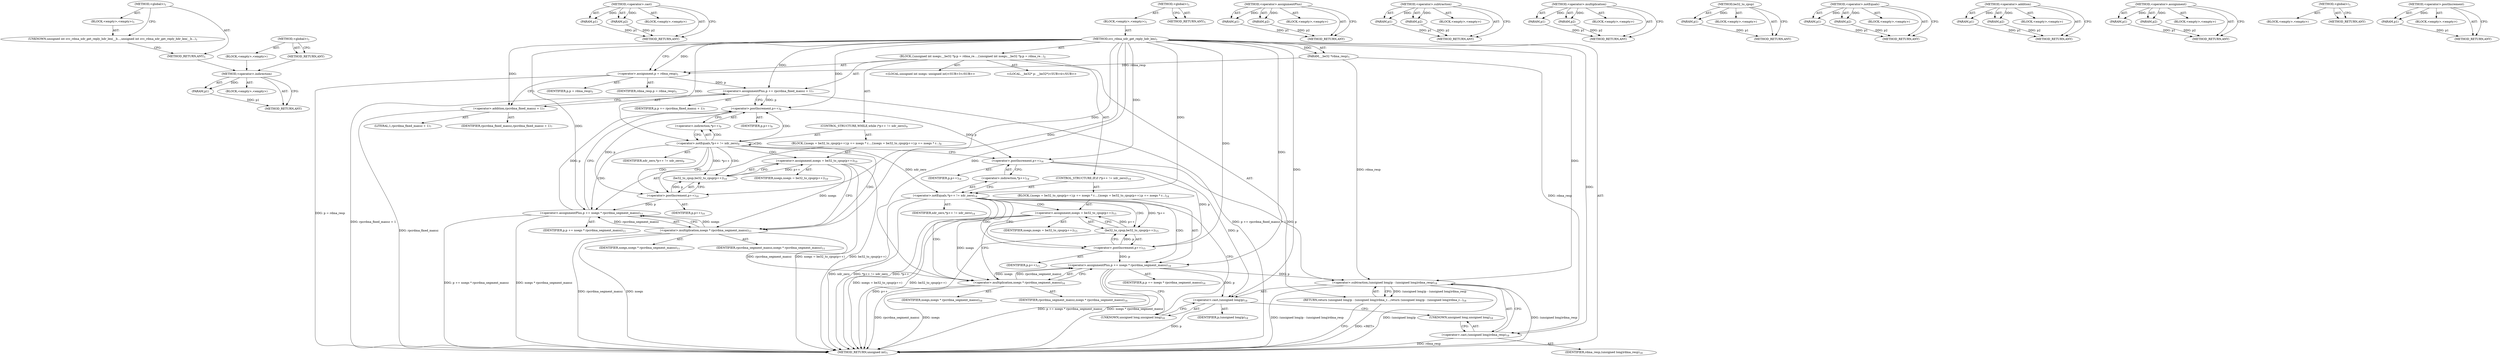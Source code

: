 digraph "&lt;global&gt;" {
vulnerable_104 [label=<(METHOD,&lt;operator&gt;.indirection)>];
vulnerable_105 [label=<(PARAM,p1)>];
vulnerable_106 [label=<(BLOCK,&lt;empty&gt;,&lt;empty&gt;)>];
vulnerable_107 [label=<(METHOD_RETURN,ANY)>];
vulnerable_126 [label=<(METHOD,&lt;operator&gt;.cast)>];
vulnerable_127 [label=<(PARAM,p1)>];
vulnerable_128 [label=<(PARAM,p2)>];
vulnerable_129 [label=<(BLOCK,&lt;empty&gt;,&lt;empty&gt;)>];
vulnerable_130 [label=<(METHOD_RETURN,ANY)>];
vulnerable_6 [label=<(METHOD,&lt;global&gt;)<SUB>1</SUB>>];
vulnerable_7 [label=<(BLOCK,&lt;empty&gt;,&lt;empty&gt;)<SUB>1</SUB>>];
vulnerable_8 [label=<(METHOD,svc_rdma_xdr_get_reply_hdr_len)<SUB>1</SUB>>];
vulnerable_9 [label=<(PARAM,__be32 *rdma_resp)<SUB>1</SUB>>];
vulnerable_10 [label=<(BLOCK,{
	unsigned int nsegs;
	__be32 *p;
	p = rdma_re...,{
	unsigned int nsegs;
	__be32 *p;
	p = rdma_re...)<SUB>2</SUB>>];
vulnerable_11 [label="<(LOCAL,unsigned int nsegs: unsigned int)<SUB>3</SUB>>"];
vulnerable_12 [label="<(LOCAL,__be32* p: __be32*)<SUB>4</SUB>>"];
vulnerable_13 [label=<(&lt;operator&gt;.assignment,p = rdma_resp)<SUB>5</SUB>>];
vulnerable_14 [label=<(IDENTIFIER,p,p = rdma_resp)<SUB>5</SUB>>];
vulnerable_15 [label=<(IDENTIFIER,rdma_resp,p = rdma_resp)<SUB>5</SUB>>];
vulnerable_16 [label=<(&lt;operator&gt;.assignmentPlus,p += rpcrdma_fixed_maxsz + 1)<SUB>7</SUB>>];
vulnerable_17 [label=<(IDENTIFIER,p,p += rpcrdma_fixed_maxsz + 1)<SUB>7</SUB>>];
vulnerable_18 [label=<(&lt;operator&gt;.addition,rpcrdma_fixed_maxsz + 1)<SUB>7</SUB>>];
vulnerable_19 [label=<(IDENTIFIER,rpcrdma_fixed_maxsz,rpcrdma_fixed_maxsz + 1)<SUB>7</SUB>>];
vulnerable_20 [label=<(LITERAL,1,rpcrdma_fixed_maxsz + 1)<SUB>7</SUB>>];
vulnerable_21 [label=<(CONTROL_STRUCTURE,WHILE,while (*p++ != xdr_zero))<SUB>9</SUB>>];
vulnerable_22 [label=<(&lt;operator&gt;.notEquals,*p++ != xdr_zero)<SUB>9</SUB>>];
vulnerable_23 [label=<(&lt;operator&gt;.indirection,*p++)<SUB>9</SUB>>];
vulnerable_24 [label=<(&lt;operator&gt;.postIncrement,p++)<SUB>9</SUB>>];
vulnerable_25 [label=<(IDENTIFIER,p,p++)<SUB>9</SUB>>];
vulnerable_26 [label=<(IDENTIFIER,xdr_zero,*p++ != xdr_zero)<SUB>9</SUB>>];
vulnerable_27 [label=<(BLOCK,{
		nsegs = be32_to_cpup(p++);
		p += nsegs * r...,{
		nsegs = be32_to_cpup(p++);
		p += nsegs * r...)<SUB>9</SUB>>];
vulnerable_28 [label=<(&lt;operator&gt;.assignment,nsegs = be32_to_cpup(p++))<SUB>10</SUB>>];
vulnerable_29 [label=<(IDENTIFIER,nsegs,nsegs = be32_to_cpup(p++))<SUB>10</SUB>>];
vulnerable_30 [label=<(be32_to_cpup,be32_to_cpup(p++))<SUB>10</SUB>>];
vulnerable_31 [label=<(&lt;operator&gt;.postIncrement,p++)<SUB>10</SUB>>];
vulnerable_32 [label=<(IDENTIFIER,p,p++)<SUB>10</SUB>>];
vulnerable_33 [label=<(&lt;operator&gt;.assignmentPlus,p += nsegs * rpcrdma_segment_maxsz)<SUB>11</SUB>>];
vulnerable_34 [label=<(IDENTIFIER,p,p += nsegs * rpcrdma_segment_maxsz)<SUB>11</SUB>>];
vulnerable_35 [label=<(&lt;operator&gt;.multiplication,nsegs * rpcrdma_segment_maxsz)<SUB>11</SUB>>];
vulnerable_36 [label=<(IDENTIFIER,nsegs,nsegs * rpcrdma_segment_maxsz)<SUB>11</SUB>>];
vulnerable_37 [label=<(IDENTIFIER,rpcrdma_segment_maxsz,nsegs * rpcrdma_segment_maxsz)<SUB>11</SUB>>];
vulnerable_38 [label=<(CONTROL_STRUCTURE,IF,if (*p++ != xdr_zero))<SUB>14</SUB>>];
vulnerable_39 [label=<(&lt;operator&gt;.notEquals,*p++ != xdr_zero)<SUB>14</SUB>>];
vulnerable_40 [label=<(&lt;operator&gt;.indirection,*p++)<SUB>14</SUB>>];
vulnerable_41 [label=<(&lt;operator&gt;.postIncrement,p++)<SUB>14</SUB>>];
vulnerable_42 [label=<(IDENTIFIER,p,p++)<SUB>14</SUB>>];
vulnerable_43 [label=<(IDENTIFIER,xdr_zero,*p++ != xdr_zero)<SUB>14</SUB>>];
vulnerable_44 [label=<(BLOCK,{
		nsegs = be32_to_cpup(p++);
		p += nsegs * r...,{
		nsegs = be32_to_cpup(p++);
		p += nsegs * r...)<SUB>14</SUB>>];
vulnerable_45 [label=<(&lt;operator&gt;.assignment,nsegs = be32_to_cpup(p++))<SUB>15</SUB>>];
vulnerable_46 [label=<(IDENTIFIER,nsegs,nsegs = be32_to_cpup(p++))<SUB>15</SUB>>];
vulnerable_47 [label=<(be32_to_cpup,be32_to_cpup(p++))<SUB>15</SUB>>];
vulnerable_48 [label=<(&lt;operator&gt;.postIncrement,p++)<SUB>15</SUB>>];
vulnerable_49 [label=<(IDENTIFIER,p,p++)<SUB>15</SUB>>];
vulnerable_50 [label=<(&lt;operator&gt;.assignmentPlus,p += nsegs * rpcrdma_segment_maxsz)<SUB>16</SUB>>];
vulnerable_51 [label=<(IDENTIFIER,p,p += nsegs * rpcrdma_segment_maxsz)<SUB>16</SUB>>];
vulnerable_52 [label=<(&lt;operator&gt;.multiplication,nsegs * rpcrdma_segment_maxsz)<SUB>16</SUB>>];
vulnerable_53 [label=<(IDENTIFIER,nsegs,nsegs * rpcrdma_segment_maxsz)<SUB>16</SUB>>];
vulnerable_54 [label=<(IDENTIFIER,rpcrdma_segment_maxsz,nsegs * rpcrdma_segment_maxsz)<SUB>16</SUB>>];
vulnerable_55 [label=<(RETURN,return (unsigned long)p - (unsigned long)rdma_r...,return (unsigned long)p - (unsigned long)rdma_r...)<SUB>18</SUB>>];
vulnerable_56 [label=<(&lt;operator&gt;.subtraction,(unsigned long)p - (unsigned long)rdma_resp)<SUB>18</SUB>>];
vulnerable_57 [label=<(&lt;operator&gt;.cast,(unsigned long)p)<SUB>18</SUB>>];
vulnerable_58 [label=<(UNKNOWN,unsigned long,unsigned long)<SUB>18</SUB>>];
vulnerable_59 [label=<(IDENTIFIER,p,(unsigned long)p)<SUB>18</SUB>>];
vulnerable_60 [label=<(&lt;operator&gt;.cast,(unsigned long)rdma_resp)<SUB>18</SUB>>];
vulnerable_61 [label=<(UNKNOWN,unsigned long,unsigned long)<SUB>18</SUB>>];
vulnerable_62 [label=<(IDENTIFIER,rdma_resp,(unsigned long)rdma_resp)<SUB>18</SUB>>];
vulnerable_63 [label=<(METHOD_RETURN,unsigned int)<SUB>1</SUB>>];
vulnerable_65 [label=<(METHOD_RETURN,ANY)<SUB>1</SUB>>];
vulnerable_89 [label=<(METHOD,&lt;operator&gt;.assignmentPlus)>];
vulnerable_90 [label=<(PARAM,p1)>];
vulnerable_91 [label=<(PARAM,p2)>];
vulnerable_92 [label=<(BLOCK,&lt;empty&gt;,&lt;empty&gt;)>];
vulnerable_93 [label=<(METHOD_RETURN,ANY)>];
vulnerable_121 [label=<(METHOD,&lt;operator&gt;.subtraction)>];
vulnerable_122 [label=<(PARAM,p1)>];
vulnerable_123 [label=<(PARAM,p2)>];
vulnerable_124 [label=<(BLOCK,&lt;empty&gt;,&lt;empty&gt;)>];
vulnerable_125 [label=<(METHOD_RETURN,ANY)>];
vulnerable_116 [label=<(METHOD,&lt;operator&gt;.multiplication)>];
vulnerable_117 [label=<(PARAM,p1)>];
vulnerable_118 [label=<(PARAM,p2)>];
vulnerable_119 [label=<(BLOCK,&lt;empty&gt;,&lt;empty&gt;)>];
vulnerable_120 [label=<(METHOD_RETURN,ANY)>];
vulnerable_112 [label=<(METHOD,be32_to_cpup)>];
vulnerable_113 [label=<(PARAM,p1)>];
vulnerable_114 [label=<(BLOCK,&lt;empty&gt;,&lt;empty&gt;)>];
vulnerable_115 [label=<(METHOD_RETURN,ANY)>];
vulnerable_99 [label=<(METHOD,&lt;operator&gt;.notEquals)>];
vulnerable_100 [label=<(PARAM,p1)>];
vulnerable_101 [label=<(PARAM,p2)>];
vulnerable_102 [label=<(BLOCK,&lt;empty&gt;,&lt;empty&gt;)>];
vulnerable_103 [label=<(METHOD_RETURN,ANY)>];
vulnerable_94 [label=<(METHOD,&lt;operator&gt;.addition)>];
vulnerable_95 [label=<(PARAM,p1)>];
vulnerable_96 [label=<(PARAM,p2)>];
vulnerable_97 [label=<(BLOCK,&lt;empty&gt;,&lt;empty&gt;)>];
vulnerable_98 [label=<(METHOD_RETURN,ANY)>];
vulnerable_84 [label=<(METHOD,&lt;operator&gt;.assignment)>];
vulnerable_85 [label=<(PARAM,p1)>];
vulnerable_86 [label=<(PARAM,p2)>];
vulnerable_87 [label=<(BLOCK,&lt;empty&gt;,&lt;empty&gt;)>];
vulnerable_88 [label=<(METHOD_RETURN,ANY)>];
vulnerable_78 [label=<(METHOD,&lt;global&gt;)<SUB>1</SUB>>];
vulnerable_79 [label=<(BLOCK,&lt;empty&gt;,&lt;empty&gt;)>];
vulnerable_80 [label=<(METHOD_RETURN,ANY)>];
vulnerable_108 [label=<(METHOD,&lt;operator&gt;.postIncrement)>];
vulnerable_109 [label=<(PARAM,p1)>];
vulnerable_110 [label=<(BLOCK,&lt;empty&gt;,&lt;empty&gt;)>];
vulnerable_111 [label=<(METHOD_RETURN,ANY)>];
fixed_6 [label=<(METHOD,&lt;global&gt;)<SUB>1</SUB>>];
fixed_7 [label=<(BLOCK,&lt;empty&gt;,&lt;empty&gt;)<SUB>1</SUB>>];
fixed_8 [label=<(UNKNOWN,unsigned int svc_rdma_xdr_get_reply_hdr_len(__b...,unsigned int svc_rdma_xdr_get_reply_hdr_len(__b...)<SUB>1</SUB>>];
fixed_9 [label=<(METHOD_RETURN,ANY)<SUB>1</SUB>>];
fixed_14 [label=<(METHOD,&lt;global&gt;)<SUB>1</SUB>>];
fixed_15 [label=<(BLOCK,&lt;empty&gt;,&lt;empty&gt;)>];
fixed_16 [label=<(METHOD_RETURN,ANY)>];
vulnerable_104 -> vulnerable_105  [key=0, label="AST: "];
vulnerable_104 -> vulnerable_105  [key=1, label="DDG: "];
vulnerable_104 -> vulnerable_106  [key=0, label="AST: "];
vulnerable_104 -> vulnerable_107  [key=0, label="AST: "];
vulnerable_104 -> vulnerable_107  [key=1, label="CFG: "];
vulnerable_105 -> vulnerable_107  [key=0, label="DDG: p1"];
vulnerable_126 -> vulnerable_127  [key=0, label="AST: "];
vulnerable_126 -> vulnerable_127  [key=1, label="DDG: "];
vulnerable_126 -> vulnerable_129  [key=0, label="AST: "];
vulnerable_126 -> vulnerable_128  [key=0, label="AST: "];
vulnerable_126 -> vulnerable_128  [key=1, label="DDG: "];
vulnerable_126 -> vulnerable_130  [key=0, label="AST: "];
vulnerable_126 -> vulnerable_130  [key=1, label="CFG: "];
vulnerable_127 -> vulnerable_130  [key=0, label="DDG: p1"];
vulnerable_128 -> vulnerable_130  [key=0, label="DDG: p2"];
vulnerable_6 -> vulnerable_7  [key=0, label="AST: "];
vulnerable_6 -> vulnerable_65  [key=0, label="AST: "];
vulnerable_6 -> vulnerable_65  [key=1, label="CFG: "];
vulnerable_7 -> vulnerable_8  [key=0, label="AST: "];
vulnerable_8 -> vulnerable_9  [key=0, label="AST: "];
vulnerable_8 -> vulnerable_9  [key=1, label="DDG: "];
vulnerable_8 -> vulnerable_10  [key=0, label="AST: "];
vulnerable_8 -> vulnerable_63  [key=0, label="AST: "];
vulnerable_8 -> vulnerable_13  [key=0, label="CFG: "];
vulnerable_8 -> vulnerable_13  [key=1, label="DDG: "];
vulnerable_8 -> vulnerable_16  [key=0, label="DDG: "];
vulnerable_8 -> vulnerable_18  [key=0, label="DDG: "];
vulnerable_8 -> vulnerable_22  [key=0, label="DDG: "];
vulnerable_8 -> vulnerable_39  [key=0, label="DDG: "];
vulnerable_8 -> vulnerable_56  [key=0, label="DDG: "];
vulnerable_8 -> vulnerable_33  [key=0, label="DDG: "];
vulnerable_8 -> vulnerable_50  [key=0, label="DDG: "];
vulnerable_8 -> vulnerable_57  [key=0, label="DDG: "];
vulnerable_8 -> vulnerable_60  [key=0, label="DDG: "];
vulnerable_8 -> vulnerable_24  [key=0, label="DDG: "];
vulnerable_8 -> vulnerable_35  [key=0, label="DDG: "];
vulnerable_8 -> vulnerable_41  [key=0, label="DDG: "];
vulnerable_8 -> vulnerable_52  [key=0, label="DDG: "];
vulnerable_8 -> vulnerable_31  [key=0, label="DDG: "];
vulnerable_8 -> vulnerable_48  [key=0, label="DDG: "];
vulnerable_9 -> vulnerable_13  [key=0, label="DDG: rdma_resp"];
vulnerable_9 -> vulnerable_56  [key=0, label="DDG: rdma_resp"];
vulnerable_9 -> vulnerable_60  [key=0, label="DDG: rdma_resp"];
vulnerable_10 -> vulnerable_11  [key=0, label="AST: "];
vulnerable_10 -> vulnerable_12  [key=0, label="AST: "];
vulnerable_10 -> vulnerable_13  [key=0, label="AST: "];
vulnerable_10 -> vulnerable_16  [key=0, label="AST: "];
vulnerable_10 -> vulnerable_21  [key=0, label="AST: "];
vulnerable_10 -> vulnerable_38  [key=0, label="AST: "];
vulnerable_10 -> vulnerable_55  [key=0, label="AST: "];
vulnerable_13 -> vulnerable_14  [key=0, label="AST: "];
vulnerable_13 -> vulnerable_15  [key=0, label="AST: "];
vulnerable_13 -> vulnerable_18  [key=0, label="CFG: "];
vulnerable_13 -> vulnerable_63  [key=0, label="DDG: p = rdma_resp"];
vulnerable_13 -> vulnerable_16  [key=0, label="DDG: p"];
vulnerable_16 -> vulnerable_17  [key=0, label="AST: "];
vulnerable_16 -> vulnerable_18  [key=0, label="AST: "];
vulnerable_16 -> vulnerable_24  [key=0, label="CFG: "];
vulnerable_16 -> vulnerable_24  [key=1, label="DDG: p"];
vulnerable_16 -> vulnerable_63  [key=0, label="DDG: rpcrdma_fixed_maxsz + 1"];
vulnerable_16 -> vulnerable_63  [key=1, label="DDG: p += rpcrdma_fixed_maxsz + 1"];
vulnerable_18 -> vulnerable_19  [key=0, label="AST: "];
vulnerable_18 -> vulnerable_20  [key=0, label="AST: "];
vulnerable_18 -> vulnerable_16  [key=0, label="CFG: "];
vulnerable_18 -> vulnerable_63  [key=0, label="DDG: rpcrdma_fixed_maxsz"];
vulnerable_21 -> vulnerable_22  [key=0, label="AST: "];
vulnerable_21 -> vulnerable_27  [key=0, label="AST: "];
vulnerable_22 -> vulnerable_23  [key=0, label="AST: "];
vulnerable_22 -> vulnerable_23  [key=1, label="CDG: "];
vulnerable_22 -> vulnerable_26  [key=0, label="AST: "];
vulnerable_22 -> vulnerable_31  [key=0, label="CFG: "];
vulnerable_22 -> vulnerable_31  [key=1, label="CDG: "];
vulnerable_22 -> vulnerable_41  [key=0, label="CFG: "];
vulnerable_22 -> vulnerable_39  [key=0, label="DDG: xdr_zero"];
vulnerable_22 -> vulnerable_30  [key=0, label="DDG: *p++"];
vulnerable_22 -> vulnerable_30  [key=1, label="CDG: "];
vulnerable_22 -> vulnerable_24  [key=0, label="CDG: "];
vulnerable_22 -> vulnerable_33  [key=0, label="CDG: "];
vulnerable_22 -> vulnerable_28  [key=0, label="CDG: "];
vulnerable_22 -> vulnerable_22  [key=0, label="CDG: "];
vulnerable_22 -> vulnerable_35  [key=0, label="CDG: "];
vulnerable_23 -> vulnerable_24  [key=0, label="AST: "];
vulnerable_23 -> vulnerable_22  [key=0, label="CFG: "];
vulnerable_24 -> vulnerable_25  [key=0, label="AST: "];
vulnerable_24 -> vulnerable_23  [key=0, label="CFG: "];
vulnerable_24 -> vulnerable_41  [key=0, label="DDG: p"];
vulnerable_24 -> vulnerable_31  [key=0, label="DDG: p"];
vulnerable_27 -> vulnerable_28  [key=0, label="AST: "];
vulnerable_27 -> vulnerable_33  [key=0, label="AST: "];
vulnerable_28 -> vulnerable_29  [key=0, label="AST: "];
vulnerable_28 -> vulnerable_30  [key=0, label="AST: "];
vulnerable_28 -> vulnerable_35  [key=0, label="CFG: "];
vulnerable_28 -> vulnerable_35  [key=1, label="DDG: nsegs"];
vulnerable_28 -> vulnerable_63  [key=0, label="DDG: be32_to_cpup(p++)"];
vulnerable_28 -> vulnerable_63  [key=1, label="DDG: nsegs = be32_to_cpup(p++)"];
vulnerable_30 -> vulnerable_31  [key=0, label="AST: "];
vulnerable_30 -> vulnerable_28  [key=0, label="CFG: "];
vulnerable_30 -> vulnerable_28  [key=1, label="DDG: p++"];
vulnerable_31 -> vulnerable_32  [key=0, label="AST: "];
vulnerable_31 -> vulnerable_30  [key=0, label="CFG: "];
vulnerable_31 -> vulnerable_30  [key=1, label="DDG: p"];
vulnerable_31 -> vulnerable_33  [key=0, label="DDG: p"];
vulnerable_33 -> vulnerable_34  [key=0, label="AST: "];
vulnerable_33 -> vulnerable_35  [key=0, label="AST: "];
vulnerable_33 -> vulnerable_24  [key=0, label="CFG: "];
vulnerable_33 -> vulnerable_24  [key=1, label="DDG: p"];
vulnerable_33 -> vulnerable_63  [key=0, label="DDG: nsegs * rpcrdma_segment_maxsz"];
vulnerable_33 -> vulnerable_63  [key=1, label="DDG: p += nsegs * rpcrdma_segment_maxsz"];
vulnerable_35 -> vulnerable_36  [key=0, label="AST: "];
vulnerable_35 -> vulnerable_37  [key=0, label="AST: "];
vulnerable_35 -> vulnerable_33  [key=0, label="CFG: "];
vulnerable_35 -> vulnerable_33  [key=1, label="DDG: nsegs"];
vulnerable_35 -> vulnerable_33  [key=2, label="DDG: rpcrdma_segment_maxsz"];
vulnerable_35 -> vulnerable_63  [key=0, label="DDG: nsegs"];
vulnerable_35 -> vulnerable_63  [key=1, label="DDG: rpcrdma_segment_maxsz"];
vulnerable_35 -> vulnerable_52  [key=0, label="DDG: rpcrdma_segment_maxsz"];
vulnerable_38 -> vulnerable_39  [key=0, label="AST: "];
vulnerable_38 -> vulnerable_44  [key=0, label="AST: "];
vulnerable_39 -> vulnerable_40  [key=0, label="AST: "];
vulnerable_39 -> vulnerable_43  [key=0, label="AST: "];
vulnerable_39 -> vulnerable_58  [key=0, label="CFG: "];
vulnerable_39 -> vulnerable_48  [key=0, label="CFG: "];
vulnerable_39 -> vulnerable_48  [key=1, label="CDG: "];
vulnerable_39 -> vulnerable_63  [key=0, label="DDG: *p++"];
vulnerable_39 -> vulnerable_63  [key=1, label="DDG: xdr_zero"];
vulnerable_39 -> vulnerable_63  [key=2, label="DDG: *p++ != xdr_zero"];
vulnerable_39 -> vulnerable_47  [key=0, label="DDG: *p++"];
vulnerable_39 -> vulnerable_47  [key=1, label="CDG: "];
vulnerable_39 -> vulnerable_52  [key=0, label="CDG: "];
vulnerable_39 -> vulnerable_45  [key=0, label="CDG: "];
vulnerable_39 -> vulnerable_50  [key=0, label="CDG: "];
vulnerable_40 -> vulnerable_41  [key=0, label="AST: "];
vulnerable_40 -> vulnerable_39  [key=0, label="CFG: "];
vulnerable_41 -> vulnerable_42  [key=0, label="AST: "];
vulnerable_41 -> vulnerable_40  [key=0, label="CFG: "];
vulnerable_41 -> vulnerable_56  [key=0, label="DDG: p"];
vulnerable_41 -> vulnerable_57  [key=0, label="DDG: p"];
vulnerable_41 -> vulnerable_48  [key=0, label="DDG: p"];
vulnerable_44 -> vulnerable_45  [key=0, label="AST: "];
vulnerable_44 -> vulnerable_50  [key=0, label="AST: "];
vulnerable_45 -> vulnerable_46  [key=0, label="AST: "];
vulnerable_45 -> vulnerable_47  [key=0, label="AST: "];
vulnerable_45 -> vulnerable_52  [key=0, label="CFG: "];
vulnerable_45 -> vulnerable_52  [key=1, label="DDG: nsegs"];
vulnerable_45 -> vulnerable_63  [key=0, label="DDG: be32_to_cpup(p++)"];
vulnerable_45 -> vulnerable_63  [key=1, label="DDG: nsegs = be32_to_cpup(p++)"];
vulnerable_47 -> vulnerable_48  [key=0, label="AST: "];
vulnerable_47 -> vulnerable_45  [key=0, label="CFG: "];
vulnerable_47 -> vulnerable_45  [key=1, label="DDG: p++"];
vulnerable_47 -> vulnerable_63  [key=0, label="DDG: p++"];
vulnerable_48 -> vulnerable_49  [key=0, label="AST: "];
vulnerable_48 -> vulnerable_47  [key=0, label="CFG: "];
vulnerable_48 -> vulnerable_47  [key=1, label="DDG: p"];
vulnerable_48 -> vulnerable_50  [key=0, label="DDG: p"];
vulnerable_50 -> vulnerable_51  [key=0, label="AST: "];
vulnerable_50 -> vulnerable_52  [key=0, label="AST: "];
vulnerable_50 -> vulnerable_58  [key=0, label="CFG: "];
vulnerable_50 -> vulnerable_63  [key=0, label="DDG: nsegs * rpcrdma_segment_maxsz"];
vulnerable_50 -> vulnerable_63  [key=1, label="DDG: p += nsegs * rpcrdma_segment_maxsz"];
vulnerable_50 -> vulnerable_56  [key=0, label="DDG: p"];
vulnerable_50 -> vulnerable_57  [key=0, label="DDG: p"];
vulnerable_52 -> vulnerable_53  [key=0, label="AST: "];
vulnerable_52 -> vulnerable_54  [key=0, label="AST: "];
vulnerable_52 -> vulnerable_50  [key=0, label="CFG: "];
vulnerable_52 -> vulnerable_50  [key=1, label="DDG: nsegs"];
vulnerable_52 -> vulnerable_50  [key=2, label="DDG: rpcrdma_segment_maxsz"];
vulnerable_52 -> vulnerable_63  [key=0, label="DDG: nsegs"];
vulnerable_52 -> vulnerable_63  [key=1, label="DDG: rpcrdma_segment_maxsz"];
vulnerable_55 -> vulnerable_56  [key=0, label="AST: "];
vulnerable_55 -> vulnerable_63  [key=0, label="CFG: "];
vulnerable_55 -> vulnerable_63  [key=1, label="DDG: &lt;RET&gt;"];
vulnerable_56 -> vulnerable_57  [key=0, label="AST: "];
vulnerable_56 -> vulnerable_60  [key=0, label="AST: "];
vulnerable_56 -> vulnerable_55  [key=0, label="CFG: "];
vulnerable_56 -> vulnerable_55  [key=1, label="DDG: (unsigned long)p - (unsigned long)rdma_resp"];
vulnerable_56 -> vulnerable_63  [key=0, label="DDG: (unsigned long)p"];
vulnerable_56 -> vulnerable_63  [key=1, label="DDG: (unsigned long)rdma_resp"];
vulnerable_56 -> vulnerable_63  [key=2, label="DDG: (unsigned long)p - (unsigned long)rdma_resp"];
vulnerable_57 -> vulnerable_58  [key=0, label="AST: "];
vulnerable_57 -> vulnerable_59  [key=0, label="AST: "];
vulnerable_57 -> vulnerable_61  [key=0, label="CFG: "];
vulnerable_57 -> vulnerable_63  [key=0, label="DDG: p"];
vulnerable_58 -> vulnerable_57  [key=0, label="CFG: "];
vulnerable_60 -> vulnerable_61  [key=0, label="AST: "];
vulnerable_60 -> vulnerable_62  [key=0, label="AST: "];
vulnerable_60 -> vulnerable_56  [key=0, label="CFG: "];
vulnerable_60 -> vulnerable_63  [key=0, label="DDG: rdma_resp"];
vulnerable_61 -> vulnerable_60  [key=0, label="CFG: "];
vulnerable_89 -> vulnerable_90  [key=0, label="AST: "];
vulnerable_89 -> vulnerable_90  [key=1, label="DDG: "];
vulnerable_89 -> vulnerable_92  [key=0, label="AST: "];
vulnerable_89 -> vulnerable_91  [key=0, label="AST: "];
vulnerable_89 -> vulnerable_91  [key=1, label="DDG: "];
vulnerable_89 -> vulnerable_93  [key=0, label="AST: "];
vulnerable_89 -> vulnerable_93  [key=1, label="CFG: "];
vulnerable_90 -> vulnerable_93  [key=0, label="DDG: p1"];
vulnerable_91 -> vulnerable_93  [key=0, label="DDG: p2"];
vulnerable_121 -> vulnerable_122  [key=0, label="AST: "];
vulnerable_121 -> vulnerable_122  [key=1, label="DDG: "];
vulnerable_121 -> vulnerable_124  [key=0, label="AST: "];
vulnerable_121 -> vulnerable_123  [key=0, label="AST: "];
vulnerable_121 -> vulnerable_123  [key=1, label="DDG: "];
vulnerable_121 -> vulnerable_125  [key=0, label="AST: "];
vulnerable_121 -> vulnerable_125  [key=1, label="CFG: "];
vulnerable_122 -> vulnerable_125  [key=0, label="DDG: p1"];
vulnerable_123 -> vulnerable_125  [key=0, label="DDG: p2"];
vulnerable_116 -> vulnerable_117  [key=0, label="AST: "];
vulnerable_116 -> vulnerable_117  [key=1, label="DDG: "];
vulnerable_116 -> vulnerable_119  [key=0, label="AST: "];
vulnerable_116 -> vulnerable_118  [key=0, label="AST: "];
vulnerable_116 -> vulnerable_118  [key=1, label="DDG: "];
vulnerable_116 -> vulnerable_120  [key=0, label="AST: "];
vulnerable_116 -> vulnerable_120  [key=1, label="CFG: "];
vulnerable_117 -> vulnerable_120  [key=0, label="DDG: p1"];
vulnerable_118 -> vulnerable_120  [key=0, label="DDG: p2"];
vulnerable_112 -> vulnerable_113  [key=0, label="AST: "];
vulnerable_112 -> vulnerable_113  [key=1, label="DDG: "];
vulnerable_112 -> vulnerable_114  [key=0, label="AST: "];
vulnerable_112 -> vulnerable_115  [key=0, label="AST: "];
vulnerable_112 -> vulnerable_115  [key=1, label="CFG: "];
vulnerable_113 -> vulnerable_115  [key=0, label="DDG: p1"];
vulnerable_99 -> vulnerable_100  [key=0, label="AST: "];
vulnerable_99 -> vulnerable_100  [key=1, label="DDG: "];
vulnerable_99 -> vulnerable_102  [key=0, label="AST: "];
vulnerable_99 -> vulnerable_101  [key=0, label="AST: "];
vulnerable_99 -> vulnerable_101  [key=1, label="DDG: "];
vulnerable_99 -> vulnerable_103  [key=0, label="AST: "];
vulnerable_99 -> vulnerable_103  [key=1, label="CFG: "];
vulnerable_100 -> vulnerable_103  [key=0, label="DDG: p1"];
vulnerable_101 -> vulnerable_103  [key=0, label="DDG: p2"];
vulnerable_94 -> vulnerable_95  [key=0, label="AST: "];
vulnerable_94 -> vulnerable_95  [key=1, label="DDG: "];
vulnerable_94 -> vulnerable_97  [key=0, label="AST: "];
vulnerable_94 -> vulnerable_96  [key=0, label="AST: "];
vulnerable_94 -> vulnerable_96  [key=1, label="DDG: "];
vulnerable_94 -> vulnerable_98  [key=0, label="AST: "];
vulnerable_94 -> vulnerable_98  [key=1, label="CFG: "];
vulnerable_95 -> vulnerable_98  [key=0, label="DDG: p1"];
vulnerable_96 -> vulnerable_98  [key=0, label="DDG: p2"];
vulnerable_84 -> vulnerable_85  [key=0, label="AST: "];
vulnerable_84 -> vulnerable_85  [key=1, label="DDG: "];
vulnerable_84 -> vulnerable_87  [key=0, label="AST: "];
vulnerable_84 -> vulnerable_86  [key=0, label="AST: "];
vulnerable_84 -> vulnerable_86  [key=1, label="DDG: "];
vulnerable_84 -> vulnerable_88  [key=0, label="AST: "];
vulnerable_84 -> vulnerable_88  [key=1, label="CFG: "];
vulnerable_85 -> vulnerable_88  [key=0, label="DDG: p1"];
vulnerable_86 -> vulnerable_88  [key=0, label="DDG: p2"];
vulnerable_78 -> vulnerable_79  [key=0, label="AST: "];
vulnerable_78 -> vulnerable_80  [key=0, label="AST: "];
vulnerable_78 -> vulnerable_80  [key=1, label="CFG: "];
vulnerable_108 -> vulnerable_109  [key=0, label="AST: "];
vulnerable_108 -> vulnerable_109  [key=1, label="DDG: "];
vulnerable_108 -> vulnerable_110  [key=0, label="AST: "];
vulnerable_108 -> vulnerable_111  [key=0, label="AST: "];
vulnerable_108 -> vulnerable_111  [key=1, label="CFG: "];
vulnerable_109 -> vulnerable_111  [key=0, label="DDG: p1"];
fixed_6 -> fixed_7  [key=0, label="AST: "];
fixed_6 -> fixed_9  [key=0, label="AST: "];
fixed_6 -> fixed_8  [key=0, label="CFG: "];
fixed_7 -> fixed_8  [key=0, label="AST: "];
fixed_8 -> fixed_9  [key=0, label="CFG: "];
fixed_9 -> vulnerable_104  [key=0];
fixed_14 -> fixed_15  [key=0, label="AST: "];
fixed_14 -> fixed_16  [key=0, label="AST: "];
fixed_14 -> fixed_16  [key=1, label="CFG: "];
fixed_15 -> vulnerable_104  [key=0];
fixed_16 -> vulnerable_104  [key=0];
}
